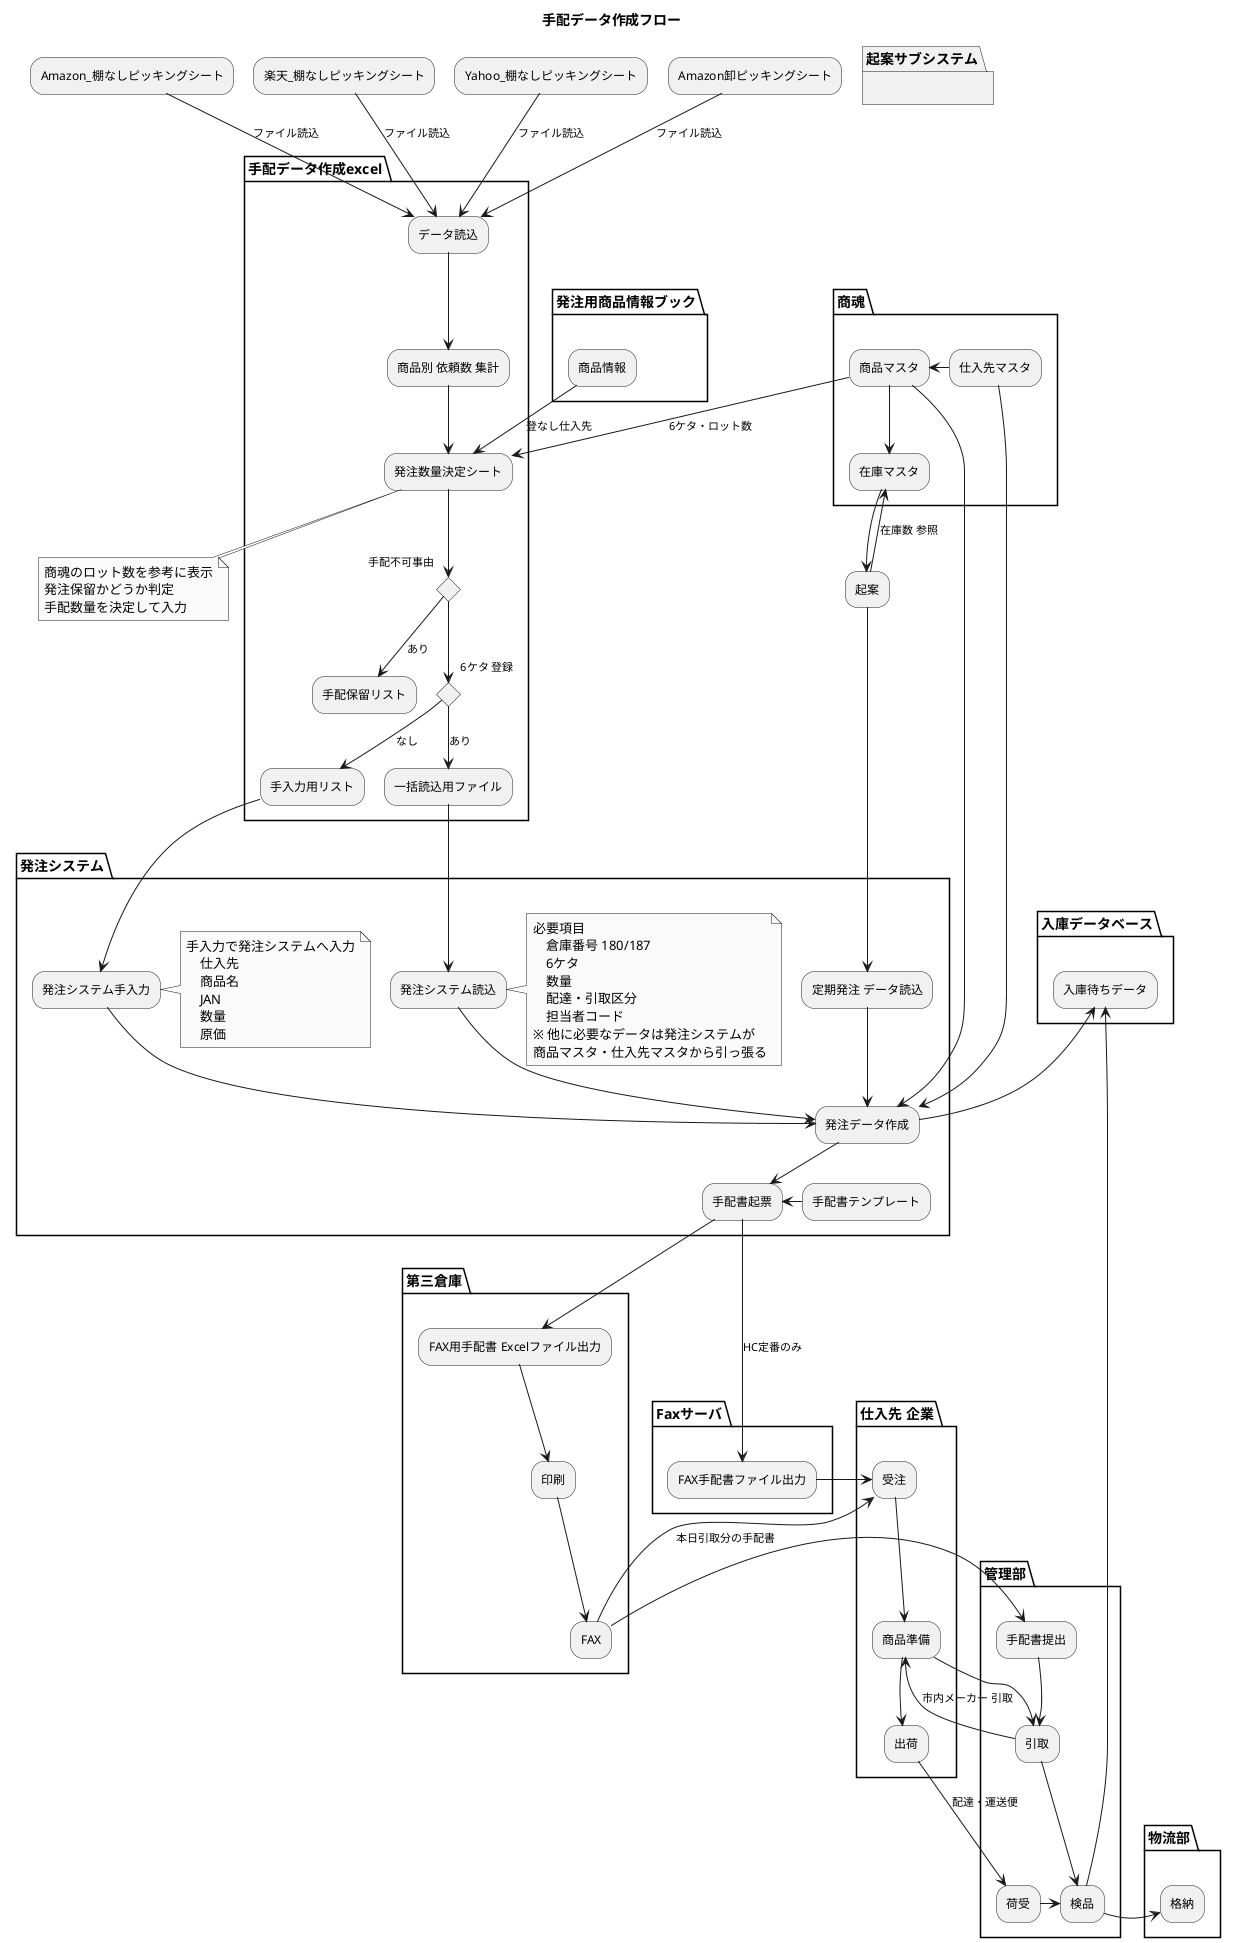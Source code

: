 @startuml 手配データ作成フロー

title 手配データ作成フロー
skinparam monochrome true

partition 手配データ作成excel {
    "データ読込" --> "商品別 依頼数 集計"

    "商品別 依頼数 集計" --> "発注数量決定シート"

    if "手配不可事由"
            --> [あり]"手配保留リスト"
    else
            if "6ケタ 登録"
                --> [あり] "一括読込用ファイル"
            else
                --> [なし] "手入力用リスト"
        end if 
    end if
    
}

"Amazon_棚なしピッキングシート" --> [ファイル読込]"データ読込"
"楽天_棚なしピッキングシート" --> [ファイル読込]"データ読込"
"Yahoo_棚なしピッキングシート" --> [ファイル読込]"データ読込"
"Amazon卸ピッキングシート"--> [ファイル読込]"データ読込"

Partition "発注システム" {

    "一括読込用ファイル" -down-> "発注システム読込"
    note right
        必要項目
            倉庫番号 180/187
            6ケタ
            数量
            配達・引取区分
            担当者コード
        ※ 他に必要なデータは発注システムが
        商品マスタ・仕入先マスタから引っ張る
    end note

    "発注システム読込" -down-> "発注データ作成"
        
    "手入力用リスト" --> "発注システム手入力"
    note left
            手入力で発注システムへ入力
                仕入先
                商品名
                JAN
                数量
                原価
    end note


    "発注システム手入力" --> "発注データ作成"

    "定期発注 データ読込" --> "発注データ作成"

    "発注データ作成" --> "手配書起票"
    "手配書テンプレート" -left-> "手配書起票"

}

partition 商魂 {

    "商品マスタ" --> "発注データ作成"
    "仕入先マスタ" --> "発注データ作成"
    商品マスタ --> 在庫マスタ
}

"起案" -up-> [在庫数 参照] "在庫マスタ"
"在庫マスタ" --> "起案"

Partition "起案サブシステム" {
    "起案" --> "定期発注 データ読込"
}

"仕入先マスタ" -left-> "商品マスタ"
--> [6ケタ・ロット数]"発注数量決定シート"

note bottom
     商魂のロット数を参考に表示
     発注保留かどうか判定
     手配数量を決定して入力
end note

partition 発注用商品情報ブック {
    
    "商品情報" -down-> [登なし仕入先]"発注数量決定シート" 
}

Partition "入庫データベース" {
    発注データ作成 -up-> 入庫待ちデータ
}

Partition "Faxサーバ" {

    "手配書起票" --> [HC定番のみ]"FAX手配書ファイル出力"
}

Partition "仕入先 企業" {

    "FAX手配書ファイル出力" -right->  "受注"
    '"手配書起票" --> [EDIでデータ発注]"受注"'
    --> 商品準備
    --> 出荷
}

Partition "第三倉庫" {
    手配書起票 --> FAX用手配書 Excelファイル出力
    --> 印刷
    --> FAX
    -left-> 受注
}

Partition "管理部" {
    FAX -right-> [本日引取分の手配書]手配書提出
    --> 引取
    --> [市内メーカー 引取]商品準備
    --> 引取
    引取 --> 検品
    出荷 --> [配達・運送便]荷受
}

-> 検品
検品 -up-> 入庫待ちデータ

Partition "物流部" {

    検品 -> 格納

}

@enduml